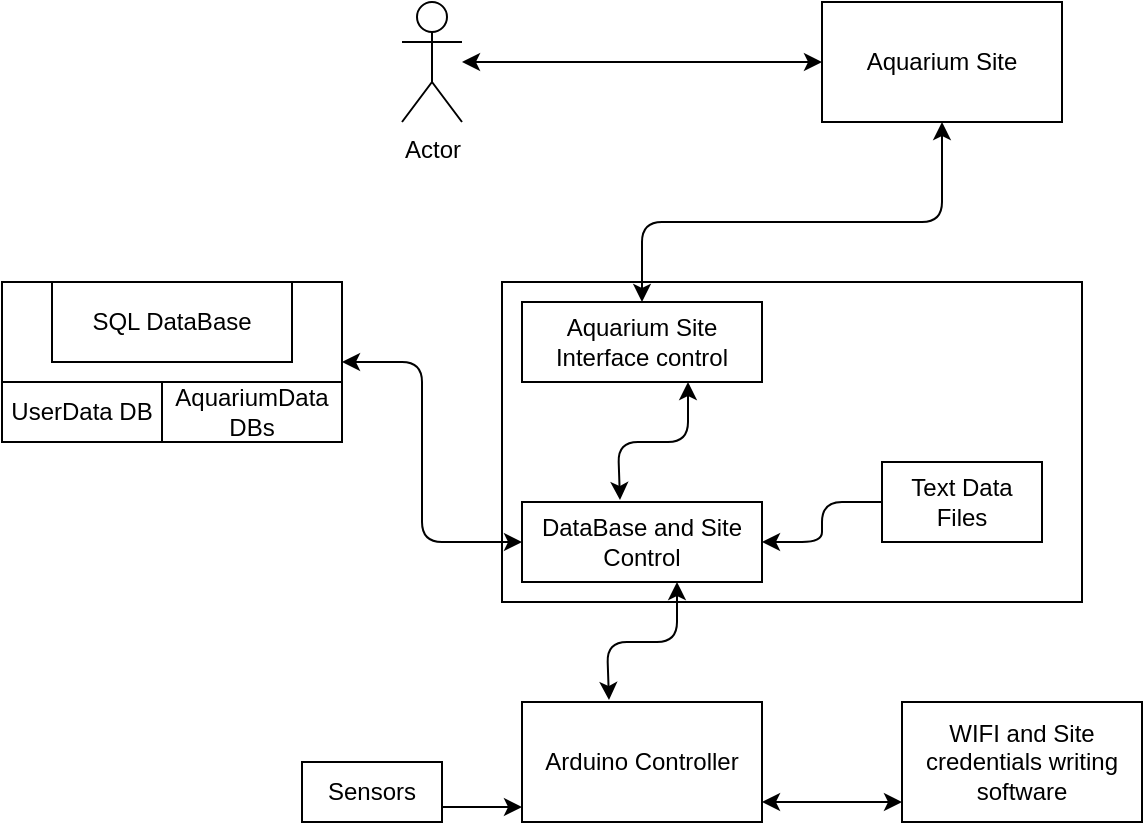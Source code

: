 <mxfile version="15.2.1" type="device"><diagram id="tTZoD-cboBnWOX7yIkao" name="Page-1"><mxGraphModel dx="1662" dy="737" grid="1" gridSize="10" guides="1" tooltips="1" connect="1" arrows="1" fold="1" page="1" pageScale="1" pageWidth="1169" pageHeight="1654" math="0" shadow="0"><root><mxCell id="0"/><mxCell id="1" parent="0"/><mxCell id="POIZUS38lQZo8fvoS2qS-1" value="Actor" style="shape=umlActor;verticalLabelPosition=bottom;verticalAlign=top;html=1;outlineConnect=0;" vertex="1" parent="1"><mxGeometry x="550" y="120" width="30" height="60" as="geometry"/></mxCell><mxCell id="POIZUS38lQZo8fvoS2qS-2" value="Aquarium Site" style="rounded=0;whiteSpace=wrap;html=1;" vertex="1" parent="1"><mxGeometry x="760" y="120" width="120" height="60" as="geometry"/></mxCell><mxCell id="POIZUS38lQZo8fvoS2qS-3" value="" style="rounded=0;whiteSpace=wrap;html=1;" vertex="1" parent="1"><mxGeometry x="600" y="260" width="290" height="160" as="geometry"/></mxCell><mxCell id="POIZUS38lQZo8fvoS2qS-4" value="DataBase and Site Control" style="rounded=0;whiteSpace=wrap;html=1;" vertex="1" parent="1"><mxGeometry x="610" y="370" width="120" height="40" as="geometry"/></mxCell><mxCell id="POIZUS38lQZo8fvoS2qS-5" value="&lt;span&gt;Aquarium Site Interface control&lt;/span&gt;" style="rounded=0;whiteSpace=wrap;html=1;" vertex="1" parent="1"><mxGeometry x="610" y="270" width="120" height="40" as="geometry"/></mxCell><mxCell id="POIZUS38lQZo8fvoS2qS-6" value="Text Data Files" style="rounded=0;whiteSpace=wrap;html=1;" vertex="1" parent="1"><mxGeometry x="790" y="350" width="80" height="40" as="geometry"/></mxCell><mxCell id="POIZUS38lQZo8fvoS2qS-7" value="" style="rounded=0;whiteSpace=wrap;html=1;" vertex="1" parent="1"><mxGeometry x="350" y="260" width="170" height="80" as="geometry"/></mxCell><mxCell id="POIZUS38lQZo8fvoS2qS-8" value="" style="endArrow=classic;startArrow=classic;html=1;entryX=0;entryY=0.5;entryDx=0;entryDy=0;" edge="1" parent="1" source="POIZUS38lQZo8fvoS2qS-1" target="POIZUS38lQZo8fvoS2qS-2"><mxGeometry width="50" height="50" relative="1" as="geometry"><mxPoint x="645" y="175" as="sourcePoint"/><mxPoint x="695" y="125" as="targetPoint"/></mxGeometry></mxCell><mxCell id="POIZUS38lQZo8fvoS2qS-9" value="" style="endArrow=classic;startArrow=classic;html=1;exitX=0.5;exitY=0;exitDx=0;exitDy=0;" edge="1" parent="1" source="POIZUS38lQZo8fvoS2qS-5"><mxGeometry width="50" height="50" relative="1" as="geometry"><mxPoint x="770" y="230" as="sourcePoint"/><mxPoint x="820" y="180" as="targetPoint"/><Array as="points"><mxPoint x="670" y="230"/><mxPoint x="820" y="230"/></Array></mxGeometry></mxCell><mxCell id="POIZUS38lQZo8fvoS2qS-12" value="" style="endArrow=classic;startArrow=classic;html=1;exitX=0.425;exitY=-0.025;exitDx=0;exitDy=0;exitPerimeter=0;" edge="1" parent="1"><mxGeometry width="50" height="50" relative="1" as="geometry"><mxPoint x="659" y="369" as="sourcePoint"/><mxPoint x="693" y="310" as="targetPoint"/><Array as="points"><mxPoint x="658" y="340"/><mxPoint x="693" y="340"/></Array></mxGeometry></mxCell><mxCell id="POIZUS38lQZo8fvoS2qS-13" value="" style="endArrow=classic;html=1;entryX=1;entryY=0.5;entryDx=0;entryDy=0;exitX=0;exitY=0.5;exitDx=0;exitDy=0;" edge="1" parent="1" source="POIZUS38lQZo8fvoS2qS-6" target="POIZUS38lQZo8fvoS2qS-4"><mxGeometry width="50" height="50" relative="1" as="geometry"><mxPoint x="630" y="460" as="sourcePoint"/><mxPoint x="680" y="400" as="targetPoint"/><Array as="points"><mxPoint x="760" y="370"/><mxPoint x="760" y="390"/></Array></mxGeometry></mxCell><mxCell id="POIZUS38lQZo8fvoS2qS-14" value="" style="endArrow=classic;startArrow=classic;html=1;exitX=1;exitY=0.5;exitDx=0;exitDy=0;entryX=0;entryY=0.5;entryDx=0;entryDy=0;" edge="1" parent="1" source="POIZUS38lQZo8fvoS2qS-7" target="POIZUS38lQZo8fvoS2qS-4"><mxGeometry width="50" height="50" relative="1" as="geometry"><mxPoint x="630" y="450" as="sourcePoint"/><mxPoint x="680" y="400" as="targetPoint"/><Array as="points"><mxPoint x="560" y="300"/><mxPoint x="560" y="390"/></Array></mxGeometry></mxCell><mxCell id="POIZUS38lQZo8fvoS2qS-15" value="Arduino Controller" style="rounded=0;whiteSpace=wrap;html=1;" vertex="1" parent="1"><mxGeometry x="610" y="470" width="120" height="60" as="geometry"/></mxCell><mxCell id="POIZUS38lQZo8fvoS2qS-17" value="" style="endArrow=classic;startArrow=classic;html=1;exitX=0.425;exitY=-0.025;exitDx=0;exitDy=0;exitPerimeter=0;" edge="1" parent="1"><mxGeometry width="50" height="50" relative="1" as="geometry"><mxPoint x="653.5" y="469" as="sourcePoint"/><mxPoint x="687.5" y="410" as="targetPoint"/><Array as="points"><mxPoint x="652.5" y="440"/><mxPoint x="687.5" y="440"/></Array></mxGeometry></mxCell><mxCell id="POIZUS38lQZo8fvoS2qS-18" value="WIFI and Site credentials writing software" style="rounded=0;whiteSpace=wrap;html=1;" vertex="1" parent="1"><mxGeometry x="800" y="470" width="120" height="60" as="geometry"/></mxCell><mxCell id="POIZUS38lQZo8fvoS2qS-21" value="UserData DB" style="rounded=0;whiteSpace=wrap;html=1;" vertex="1" parent="1"><mxGeometry x="350" y="310" width="80" height="30" as="geometry"/></mxCell><mxCell id="POIZUS38lQZo8fvoS2qS-22" value="AquariumData DBs" style="rounded=0;whiteSpace=wrap;html=1;" vertex="1" parent="1"><mxGeometry x="430" y="310" width="90" height="30" as="geometry"/></mxCell><mxCell id="POIZUS38lQZo8fvoS2qS-24" value="&lt;span&gt;SQL DataBase&lt;/span&gt;" style="rounded=0;whiteSpace=wrap;html=1;" vertex="1" parent="1"><mxGeometry x="375" y="260" width="120" height="40" as="geometry"/></mxCell><mxCell id="POIZUS38lQZo8fvoS2qS-26" value="Sensors" style="rounded=0;whiteSpace=wrap;html=1;" vertex="1" parent="1"><mxGeometry x="500" y="500" width="70" height="30" as="geometry"/></mxCell><mxCell id="POIZUS38lQZo8fvoS2qS-27" value="" style="endArrow=classic;html=1;exitX=1;exitY=0.75;exitDx=0;exitDy=0;entryX=0;entryY=0.875;entryDx=0;entryDy=0;entryPerimeter=0;" edge="1" parent="1" source="POIZUS38lQZo8fvoS2qS-26" target="POIZUS38lQZo8fvoS2qS-15"><mxGeometry width="50" height="50" relative="1" as="geometry"><mxPoint x="600" y="560" as="sourcePoint"/><mxPoint x="650" y="510" as="targetPoint"/></mxGeometry></mxCell><mxCell id="POIZUS38lQZo8fvoS2qS-28" value="" style="endArrow=classic;startArrow=classic;html=1;" edge="1" parent="1"><mxGeometry width="50" height="50" relative="1" as="geometry"><mxPoint x="730" y="520" as="sourcePoint"/><mxPoint x="800" y="520" as="targetPoint"/></mxGeometry></mxCell></root></mxGraphModel></diagram></mxfile>